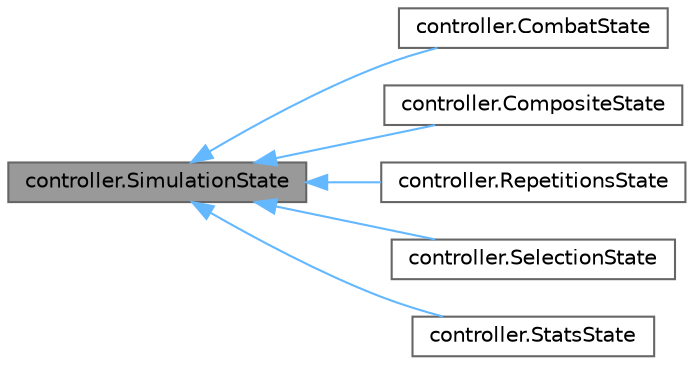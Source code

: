 digraph "controller.SimulationState"
{
 // LATEX_PDF_SIZE
  bgcolor="transparent";
  edge [fontname=Helvetica,fontsize=10,labelfontname=Helvetica,labelfontsize=10];
  node [fontname=Helvetica,fontsize=10,shape=box,height=0.2,width=0.4];
  rankdir="LR";
  Node1 [id="Node000001",label="controller.SimulationState",height=0.2,width=0.4,color="gray40", fillcolor="grey60", style="filled", fontcolor="black",tooltip="Defines the interface for all simulation states."];
  Node1 -> Node2 [id="edge1_Node000001_Node000002",dir="back",color="steelblue1",style="solid",tooltip=" "];
  Node2 [id="Node000002",label="controller.CombatState",height=0.2,width=0.4,color="gray40", fillcolor="white", style="filled",URL="$classcontroller_1_1CombatState.html",tooltip="Represents the battle phase of the simulation."];
  Node1 -> Node3 [id="edge2_Node000001_Node000003",dir="back",color="steelblue1",style="solid",tooltip=" "];
  Node3 [id="Node000003",label="controller.CompositeState",height=0.2,width=0.4,color="gray40", fillcolor="white", style="filled",URL="$classcontroller_1_1CompositeState.html",tooltip="Manages multiple simulation states using Composite pattern."];
  Node1 -> Node4 [id="edge3_Node000001_Node000004",dir="back",color="steelblue1",style="solid",tooltip=" "];
  Node4 [id="Node000004",label="controller.RepetitionsState",height=0.2,width=0.4,color="gray40", fillcolor="white", style="filled",URL="$classcontroller_1_1RepetitionsState.html",tooltip="Represents the state of the simulation where the user selects the number of repetitions."];
  Node1 -> Node5 [id="edge4_Node000001_Node000005",dir="back",color="steelblue1",style="solid",tooltip=" "];
  Node5 [id="Node000005",label="controller.SelectionState",height=0.2,width=0.4,color="gray40", fillcolor="white", style="filled",URL="$classcontroller_1_1SelectionState.html",tooltip="Represents the Pokémon selection phase of the simulation."];
  Node1 -> Node6 [id="edge5_Node000001_Node000006",dir="back",color="steelblue1",style="solid",tooltip=" "];
  Node6 [id="Node000006",label="controller.StatsState",height=0.2,width=0.4,color="gray40", fillcolor="white", style="filled",URL="$classcontroller_1_1StatsState.html",tooltip="Represents the statistics viewing phase of the simulation."];
}
